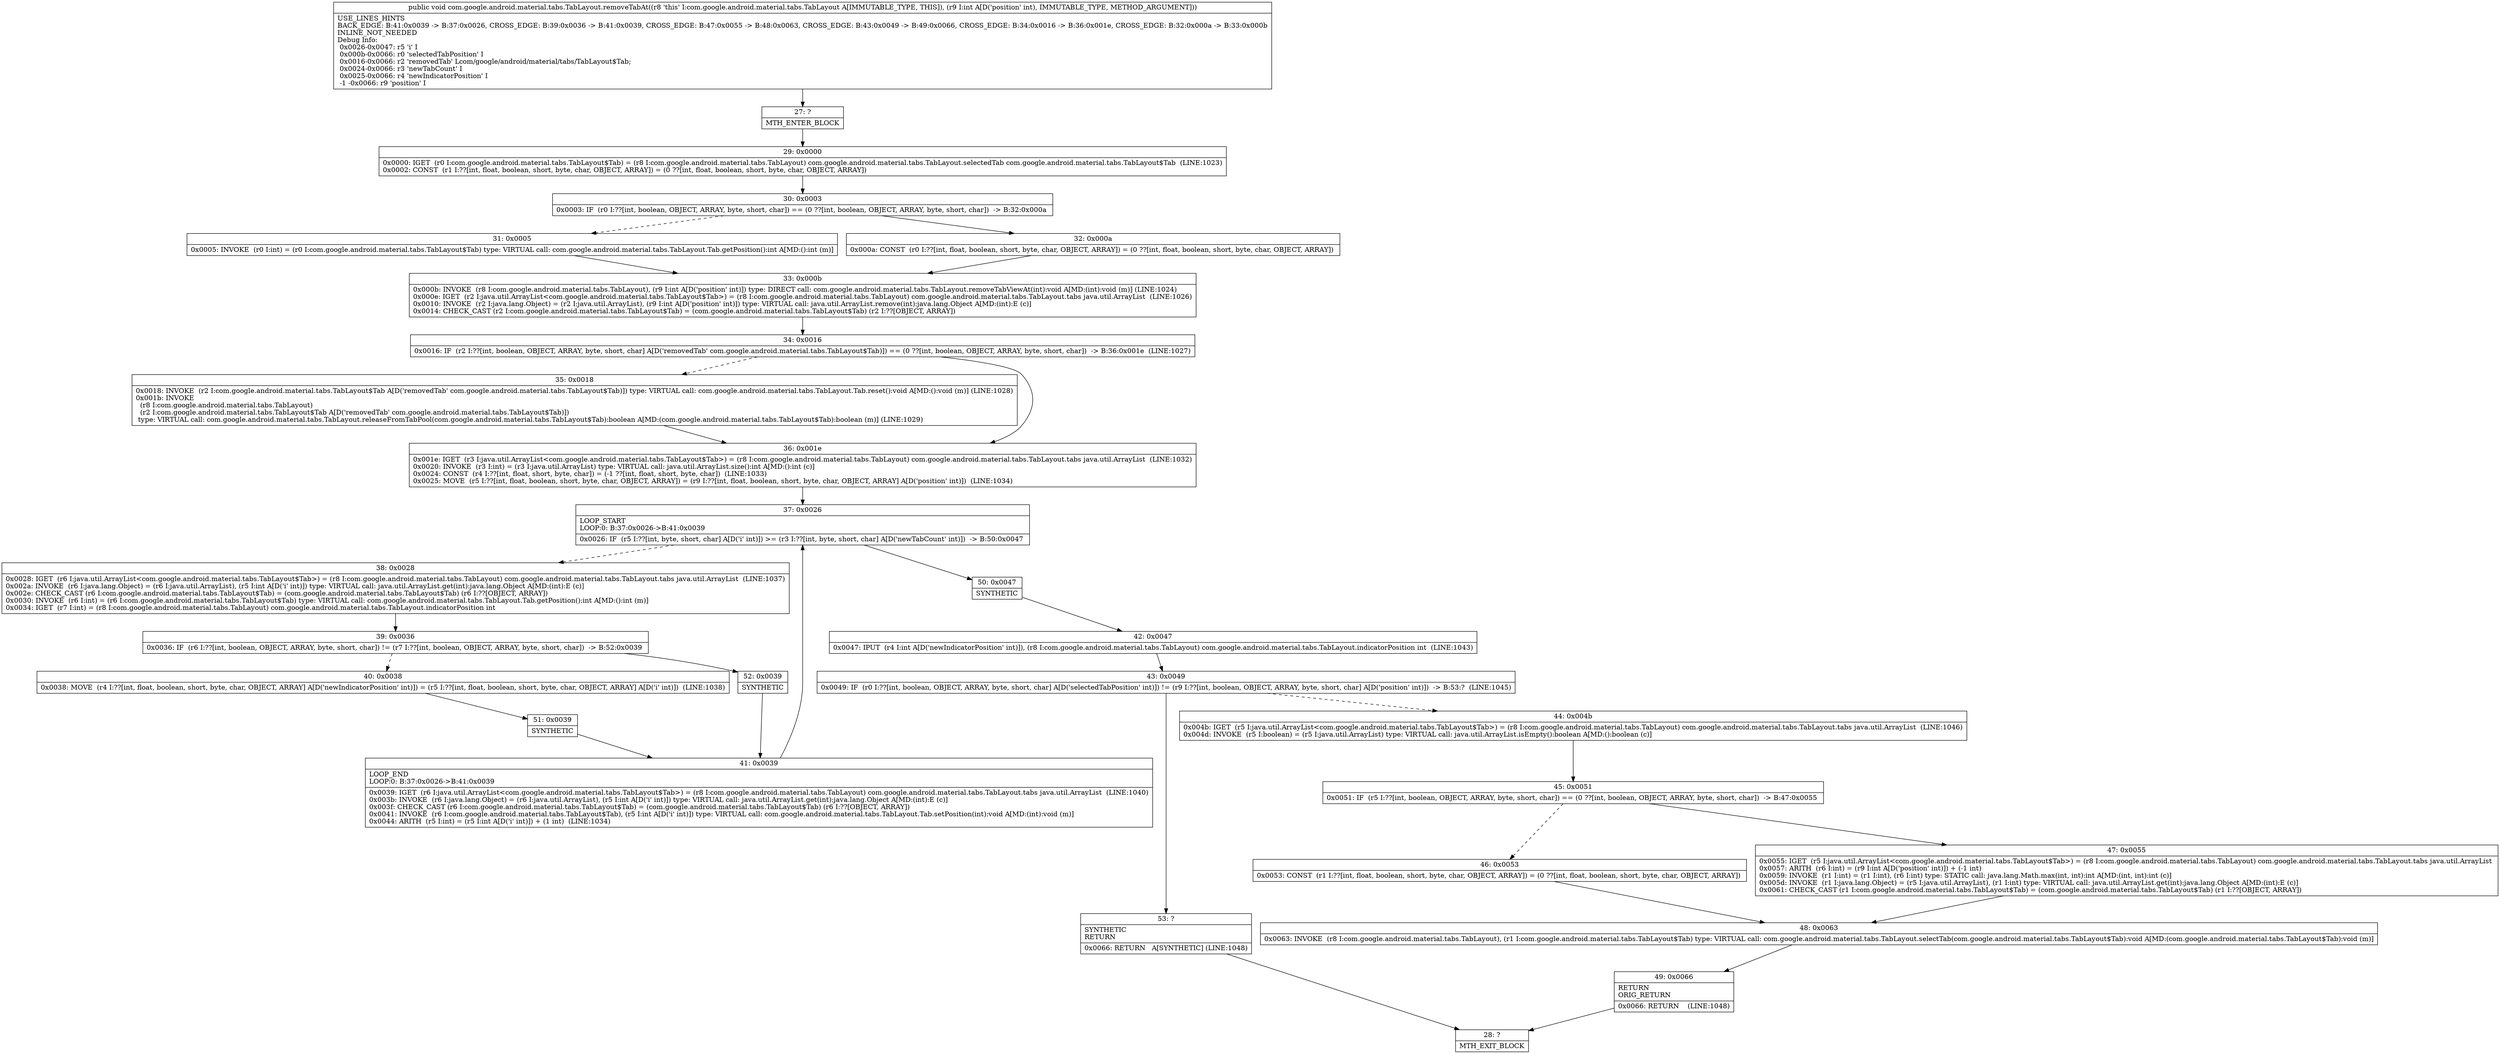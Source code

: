 digraph "CFG forcom.google.android.material.tabs.TabLayout.removeTabAt(I)V" {
Node_27 [shape=record,label="{27\:\ ?|MTH_ENTER_BLOCK\l}"];
Node_29 [shape=record,label="{29\:\ 0x0000|0x0000: IGET  (r0 I:com.google.android.material.tabs.TabLayout$Tab) = (r8 I:com.google.android.material.tabs.TabLayout) com.google.android.material.tabs.TabLayout.selectedTab com.google.android.material.tabs.TabLayout$Tab  (LINE:1023)\l0x0002: CONST  (r1 I:??[int, float, boolean, short, byte, char, OBJECT, ARRAY]) = (0 ??[int, float, boolean, short, byte, char, OBJECT, ARRAY]) \l}"];
Node_30 [shape=record,label="{30\:\ 0x0003|0x0003: IF  (r0 I:??[int, boolean, OBJECT, ARRAY, byte, short, char]) == (0 ??[int, boolean, OBJECT, ARRAY, byte, short, char])  \-\> B:32:0x000a \l}"];
Node_31 [shape=record,label="{31\:\ 0x0005|0x0005: INVOKE  (r0 I:int) = (r0 I:com.google.android.material.tabs.TabLayout$Tab) type: VIRTUAL call: com.google.android.material.tabs.TabLayout.Tab.getPosition():int A[MD:():int (m)]\l}"];
Node_33 [shape=record,label="{33\:\ 0x000b|0x000b: INVOKE  (r8 I:com.google.android.material.tabs.TabLayout), (r9 I:int A[D('position' int)]) type: DIRECT call: com.google.android.material.tabs.TabLayout.removeTabViewAt(int):void A[MD:(int):void (m)] (LINE:1024)\l0x000e: IGET  (r2 I:java.util.ArrayList\<com.google.android.material.tabs.TabLayout$Tab\>) = (r8 I:com.google.android.material.tabs.TabLayout) com.google.android.material.tabs.TabLayout.tabs java.util.ArrayList  (LINE:1026)\l0x0010: INVOKE  (r2 I:java.lang.Object) = (r2 I:java.util.ArrayList), (r9 I:int A[D('position' int)]) type: VIRTUAL call: java.util.ArrayList.remove(int):java.lang.Object A[MD:(int):E (c)]\l0x0014: CHECK_CAST (r2 I:com.google.android.material.tabs.TabLayout$Tab) = (com.google.android.material.tabs.TabLayout$Tab) (r2 I:??[OBJECT, ARRAY]) \l}"];
Node_34 [shape=record,label="{34\:\ 0x0016|0x0016: IF  (r2 I:??[int, boolean, OBJECT, ARRAY, byte, short, char] A[D('removedTab' com.google.android.material.tabs.TabLayout$Tab)]) == (0 ??[int, boolean, OBJECT, ARRAY, byte, short, char])  \-\> B:36:0x001e  (LINE:1027)\l}"];
Node_35 [shape=record,label="{35\:\ 0x0018|0x0018: INVOKE  (r2 I:com.google.android.material.tabs.TabLayout$Tab A[D('removedTab' com.google.android.material.tabs.TabLayout$Tab)]) type: VIRTUAL call: com.google.android.material.tabs.TabLayout.Tab.reset():void A[MD:():void (m)] (LINE:1028)\l0x001b: INVOKE  \l  (r8 I:com.google.android.material.tabs.TabLayout)\l  (r2 I:com.google.android.material.tabs.TabLayout$Tab A[D('removedTab' com.google.android.material.tabs.TabLayout$Tab)])\l type: VIRTUAL call: com.google.android.material.tabs.TabLayout.releaseFromTabPool(com.google.android.material.tabs.TabLayout$Tab):boolean A[MD:(com.google.android.material.tabs.TabLayout$Tab):boolean (m)] (LINE:1029)\l}"];
Node_36 [shape=record,label="{36\:\ 0x001e|0x001e: IGET  (r3 I:java.util.ArrayList\<com.google.android.material.tabs.TabLayout$Tab\>) = (r8 I:com.google.android.material.tabs.TabLayout) com.google.android.material.tabs.TabLayout.tabs java.util.ArrayList  (LINE:1032)\l0x0020: INVOKE  (r3 I:int) = (r3 I:java.util.ArrayList) type: VIRTUAL call: java.util.ArrayList.size():int A[MD:():int (c)]\l0x0024: CONST  (r4 I:??[int, float, short, byte, char]) = (\-1 ??[int, float, short, byte, char])  (LINE:1033)\l0x0025: MOVE  (r5 I:??[int, float, boolean, short, byte, char, OBJECT, ARRAY]) = (r9 I:??[int, float, boolean, short, byte, char, OBJECT, ARRAY] A[D('position' int)])  (LINE:1034)\l}"];
Node_37 [shape=record,label="{37\:\ 0x0026|LOOP_START\lLOOP:0: B:37:0x0026\-\>B:41:0x0039\l|0x0026: IF  (r5 I:??[int, byte, short, char] A[D('i' int)]) \>= (r3 I:??[int, byte, short, char] A[D('newTabCount' int)])  \-\> B:50:0x0047 \l}"];
Node_38 [shape=record,label="{38\:\ 0x0028|0x0028: IGET  (r6 I:java.util.ArrayList\<com.google.android.material.tabs.TabLayout$Tab\>) = (r8 I:com.google.android.material.tabs.TabLayout) com.google.android.material.tabs.TabLayout.tabs java.util.ArrayList  (LINE:1037)\l0x002a: INVOKE  (r6 I:java.lang.Object) = (r6 I:java.util.ArrayList), (r5 I:int A[D('i' int)]) type: VIRTUAL call: java.util.ArrayList.get(int):java.lang.Object A[MD:(int):E (c)]\l0x002e: CHECK_CAST (r6 I:com.google.android.material.tabs.TabLayout$Tab) = (com.google.android.material.tabs.TabLayout$Tab) (r6 I:??[OBJECT, ARRAY]) \l0x0030: INVOKE  (r6 I:int) = (r6 I:com.google.android.material.tabs.TabLayout$Tab) type: VIRTUAL call: com.google.android.material.tabs.TabLayout.Tab.getPosition():int A[MD:():int (m)]\l0x0034: IGET  (r7 I:int) = (r8 I:com.google.android.material.tabs.TabLayout) com.google.android.material.tabs.TabLayout.indicatorPosition int \l}"];
Node_39 [shape=record,label="{39\:\ 0x0036|0x0036: IF  (r6 I:??[int, boolean, OBJECT, ARRAY, byte, short, char]) != (r7 I:??[int, boolean, OBJECT, ARRAY, byte, short, char])  \-\> B:52:0x0039 \l}"];
Node_40 [shape=record,label="{40\:\ 0x0038|0x0038: MOVE  (r4 I:??[int, float, boolean, short, byte, char, OBJECT, ARRAY] A[D('newIndicatorPosition' int)]) = (r5 I:??[int, float, boolean, short, byte, char, OBJECT, ARRAY] A[D('i' int)])  (LINE:1038)\l}"];
Node_51 [shape=record,label="{51\:\ 0x0039|SYNTHETIC\l}"];
Node_41 [shape=record,label="{41\:\ 0x0039|LOOP_END\lLOOP:0: B:37:0x0026\-\>B:41:0x0039\l|0x0039: IGET  (r6 I:java.util.ArrayList\<com.google.android.material.tabs.TabLayout$Tab\>) = (r8 I:com.google.android.material.tabs.TabLayout) com.google.android.material.tabs.TabLayout.tabs java.util.ArrayList  (LINE:1040)\l0x003b: INVOKE  (r6 I:java.lang.Object) = (r6 I:java.util.ArrayList), (r5 I:int A[D('i' int)]) type: VIRTUAL call: java.util.ArrayList.get(int):java.lang.Object A[MD:(int):E (c)]\l0x003f: CHECK_CAST (r6 I:com.google.android.material.tabs.TabLayout$Tab) = (com.google.android.material.tabs.TabLayout$Tab) (r6 I:??[OBJECT, ARRAY]) \l0x0041: INVOKE  (r6 I:com.google.android.material.tabs.TabLayout$Tab), (r5 I:int A[D('i' int)]) type: VIRTUAL call: com.google.android.material.tabs.TabLayout.Tab.setPosition(int):void A[MD:(int):void (m)]\l0x0044: ARITH  (r5 I:int) = (r5 I:int A[D('i' int)]) + (1 int)  (LINE:1034)\l}"];
Node_52 [shape=record,label="{52\:\ 0x0039|SYNTHETIC\l}"];
Node_50 [shape=record,label="{50\:\ 0x0047|SYNTHETIC\l}"];
Node_42 [shape=record,label="{42\:\ 0x0047|0x0047: IPUT  (r4 I:int A[D('newIndicatorPosition' int)]), (r8 I:com.google.android.material.tabs.TabLayout) com.google.android.material.tabs.TabLayout.indicatorPosition int  (LINE:1043)\l}"];
Node_43 [shape=record,label="{43\:\ 0x0049|0x0049: IF  (r0 I:??[int, boolean, OBJECT, ARRAY, byte, short, char] A[D('selectedTabPosition' int)]) != (r9 I:??[int, boolean, OBJECT, ARRAY, byte, short, char] A[D('position' int)])  \-\> B:53:?  (LINE:1045)\l}"];
Node_44 [shape=record,label="{44\:\ 0x004b|0x004b: IGET  (r5 I:java.util.ArrayList\<com.google.android.material.tabs.TabLayout$Tab\>) = (r8 I:com.google.android.material.tabs.TabLayout) com.google.android.material.tabs.TabLayout.tabs java.util.ArrayList  (LINE:1046)\l0x004d: INVOKE  (r5 I:boolean) = (r5 I:java.util.ArrayList) type: VIRTUAL call: java.util.ArrayList.isEmpty():boolean A[MD:():boolean (c)]\l}"];
Node_45 [shape=record,label="{45\:\ 0x0051|0x0051: IF  (r5 I:??[int, boolean, OBJECT, ARRAY, byte, short, char]) == (0 ??[int, boolean, OBJECT, ARRAY, byte, short, char])  \-\> B:47:0x0055 \l}"];
Node_46 [shape=record,label="{46\:\ 0x0053|0x0053: CONST  (r1 I:??[int, float, boolean, short, byte, char, OBJECT, ARRAY]) = (0 ??[int, float, boolean, short, byte, char, OBJECT, ARRAY]) \l}"];
Node_48 [shape=record,label="{48\:\ 0x0063|0x0063: INVOKE  (r8 I:com.google.android.material.tabs.TabLayout), (r1 I:com.google.android.material.tabs.TabLayout$Tab) type: VIRTUAL call: com.google.android.material.tabs.TabLayout.selectTab(com.google.android.material.tabs.TabLayout$Tab):void A[MD:(com.google.android.material.tabs.TabLayout$Tab):void (m)]\l}"];
Node_49 [shape=record,label="{49\:\ 0x0066|RETURN\lORIG_RETURN\l|0x0066: RETURN    (LINE:1048)\l}"];
Node_28 [shape=record,label="{28\:\ ?|MTH_EXIT_BLOCK\l}"];
Node_47 [shape=record,label="{47\:\ 0x0055|0x0055: IGET  (r5 I:java.util.ArrayList\<com.google.android.material.tabs.TabLayout$Tab\>) = (r8 I:com.google.android.material.tabs.TabLayout) com.google.android.material.tabs.TabLayout.tabs java.util.ArrayList \l0x0057: ARITH  (r6 I:int) = (r9 I:int A[D('position' int)]) + (\-1 int) \l0x0059: INVOKE  (r1 I:int) = (r1 I:int), (r6 I:int) type: STATIC call: java.lang.Math.max(int, int):int A[MD:(int, int):int (c)]\l0x005d: INVOKE  (r1 I:java.lang.Object) = (r5 I:java.util.ArrayList), (r1 I:int) type: VIRTUAL call: java.util.ArrayList.get(int):java.lang.Object A[MD:(int):E (c)]\l0x0061: CHECK_CAST (r1 I:com.google.android.material.tabs.TabLayout$Tab) = (com.google.android.material.tabs.TabLayout$Tab) (r1 I:??[OBJECT, ARRAY]) \l}"];
Node_53 [shape=record,label="{53\:\ ?|SYNTHETIC\lRETURN\l|0x0066: RETURN   A[SYNTHETIC] (LINE:1048)\l}"];
Node_32 [shape=record,label="{32\:\ 0x000a|0x000a: CONST  (r0 I:??[int, float, boolean, short, byte, char, OBJECT, ARRAY]) = (0 ??[int, float, boolean, short, byte, char, OBJECT, ARRAY]) \l}"];
MethodNode[shape=record,label="{public void com.google.android.material.tabs.TabLayout.removeTabAt((r8 'this' I:com.google.android.material.tabs.TabLayout A[IMMUTABLE_TYPE, THIS]), (r9 I:int A[D('position' int), IMMUTABLE_TYPE, METHOD_ARGUMENT]))  | USE_LINES_HINTS\lBACK_EDGE: B:41:0x0039 \-\> B:37:0x0026, CROSS_EDGE: B:39:0x0036 \-\> B:41:0x0039, CROSS_EDGE: B:47:0x0055 \-\> B:48:0x0063, CROSS_EDGE: B:43:0x0049 \-\> B:49:0x0066, CROSS_EDGE: B:34:0x0016 \-\> B:36:0x001e, CROSS_EDGE: B:32:0x000a \-\> B:33:0x000b\lINLINE_NOT_NEEDED\lDebug Info:\l  0x0026\-0x0047: r5 'i' I\l  0x000b\-0x0066: r0 'selectedTabPosition' I\l  0x0016\-0x0066: r2 'removedTab' Lcom\/google\/android\/material\/tabs\/TabLayout$Tab;\l  0x0024\-0x0066: r3 'newTabCount' I\l  0x0025\-0x0066: r4 'newIndicatorPosition' I\l  \-1 \-0x0066: r9 'position' I\l}"];
MethodNode -> Node_27;Node_27 -> Node_29;
Node_29 -> Node_30;
Node_30 -> Node_31[style=dashed];
Node_30 -> Node_32;
Node_31 -> Node_33;
Node_33 -> Node_34;
Node_34 -> Node_35[style=dashed];
Node_34 -> Node_36;
Node_35 -> Node_36;
Node_36 -> Node_37;
Node_37 -> Node_38[style=dashed];
Node_37 -> Node_50;
Node_38 -> Node_39;
Node_39 -> Node_40[style=dashed];
Node_39 -> Node_52;
Node_40 -> Node_51;
Node_51 -> Node_41;
Node_41 -> Node_37;
Node_52 -> Node_41;
Node_50 -> Node_42;
Node_42 -> Node_43;
Node_43 -> Node_44[style=dashed];
Node_43 -> Node_53;
Node_44 -> Node_45;
Node_45 -> Node_46[style=dashed];
Node_45 -> Node_47;
Node_46 -> Node_48;
Node_48 -> Node_49;
Node_49 -> Node_28;
Node_47 -> Node_48;
Node_53 -> Node_28;
Node_32 -> Node_33;
}

